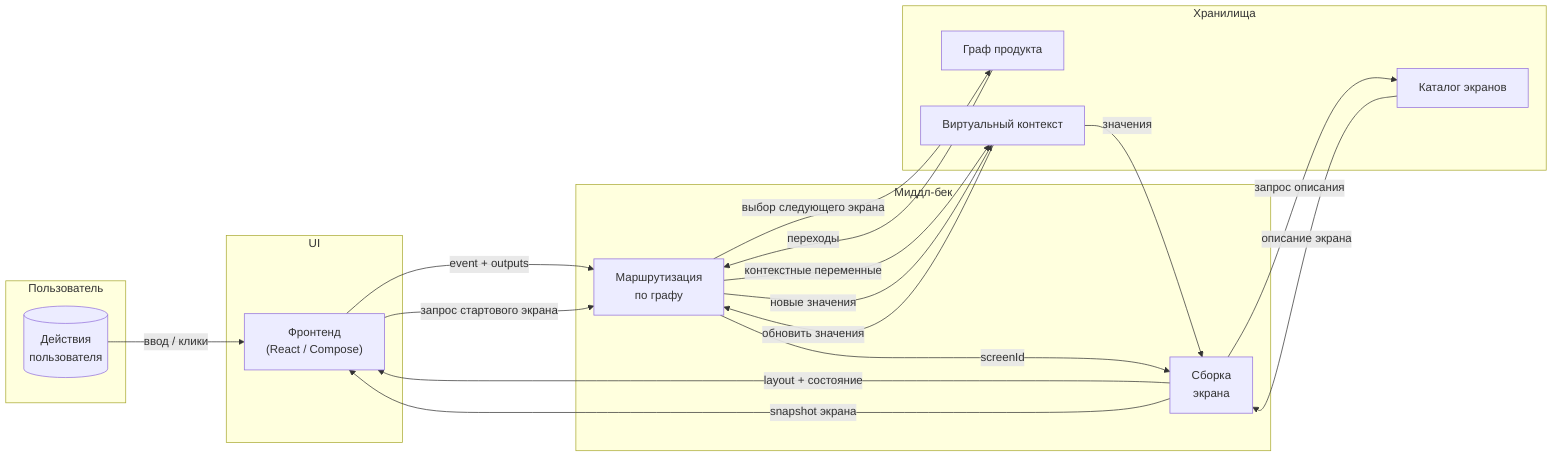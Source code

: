 flowchart LR
    subgraph UI
        Client["Фронтенд
(React / Compose)"]
    end

    subgraph MiddleBack["Миддл-бек"]
        Router["Маршрутизация
по графу"]
        Composer["Сборка
экрана"]
    end

    subgraph DataStores["Хранилища"]
        Graph["Граф продукта"]
        Screens["Каталог экранов"]
        Context["Виртуальный контекст"]
    end

    subgraph External["Пользователь"]
        User[("Действия
пользователя")]
    end

    User -->|ввод / клики| Client
    Client -->|event + outputs| Router
    Router -->|выбор следующего экрана| Graph
    Router -->|screenId| Composer
    Composer -->|layout + состояние| Client
    Graph -->|переходы| Router
    Screens -->|описание экрана| Composer
    Composer -->|запрос описания| Screens
    Router -->|контекстные переменные| Context
    Context -->|значения| Composer
    Context -->|обновить значения| Router
    Router -->|новые значения| Context
    Client -->|запрос стартового экрана| Router
    Composer -->|snapshot экрана| Client